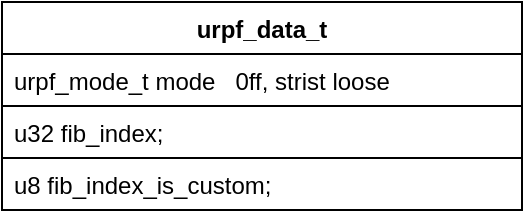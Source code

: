 <mxfile version="21.1.1" type="github">
  <diagram name="第 1 页" id="NfKee3d7B9hK1_NGjQGG">
    <mxGraphModel dx="954" dy="541" grid="1" gridSize="10" guides="1" tooltips="1" connect="1" arrows="1" fold="1" page="1" pageScale="1" pageWidth="827" pageHeight="1169" math="0" shadow="0">
      <root>
        <mxCell id="0" />
        <mxCell id="1" parent="0" />
        <mxCell id="nlOLCZcjh23xYP_qPR4T-1" value="urpf_data_t" style="swimlane;fontStyle=1;align=center;verticalAlign=top;childLayout=stackLayout;horizontal=1;startSize=26;horizontalStack=0;resizeParent=1;resizeParentMax=0;resizeLast=0;collapsible=1;marginBottom=0;whiteSpace=wrap;html=1;" vertex="1" parent="1">
          <mxGeometry x="100" y="110" width="260" height="104" as="geometry" />
        </mxCell>
        <mxCell id="nlOLCZcjh23xYP_qPR4T-2" value="urpf_mode_t mode&amp;nbsp; &amp;nbsp;0ff, strist loose" style="text;strokeColor=default;fillColor=none;align=left;verticalAlign=top;spacingLeft=4;spacingRight=4;overflow=hidden;rotatable=0;points=[[0,0.5],[1,0.5]];portConstraint=eastwest;whiteSpace=wrap;html=1;" vertex="1" parent="nlOLCZcjh23xYP_qPR4T-1">
          <mxGeometry y="26" width="260" height="26" as="geometry" />
        </mxCell>
        <mxCell id="nlOLCZcjh23xYP_qPR4T-4" value="u32 fib_index;" style="text;strokeColor=default;fillColor=none;align=left;verticalAlign=top;spacingLeft=4;spacingRight=4;overflow=hidden;rotatable=0;points=[[0,0.5],[1,0.5]];portConstraint=eastwest;whiteSpace=wrap;html=1;" vertex="1" parent="nlOLCZcjh23xYP_qPR4T-1">
          <mxGeometry y="52" width="260" height="26" as="geometry" />
        </mxCell>
        <mxCell id="nlOLCZcjh23xYP_qPR4T-5" value="u8 fib_index_is_custom;" style="text;strokeColor=default;fillColor=none;align=left;verticalAlign=top;spacingLeft=4;spacingRight=4;overflow=hidden;rotatable=0;points=[[0,0.5],[1,0.5]];portConstraint=eastwest;whiteSpace=wrap;html=1;" vertex="1" parent="nlOLCZcjh23xYP_qPR4T-1">
          <mxGeometry y="78" width="260" height="26" as="geometry" />
        </mxCell>
      </root>
    </mxGraphModel>
  </diagram>
</mxfile>
